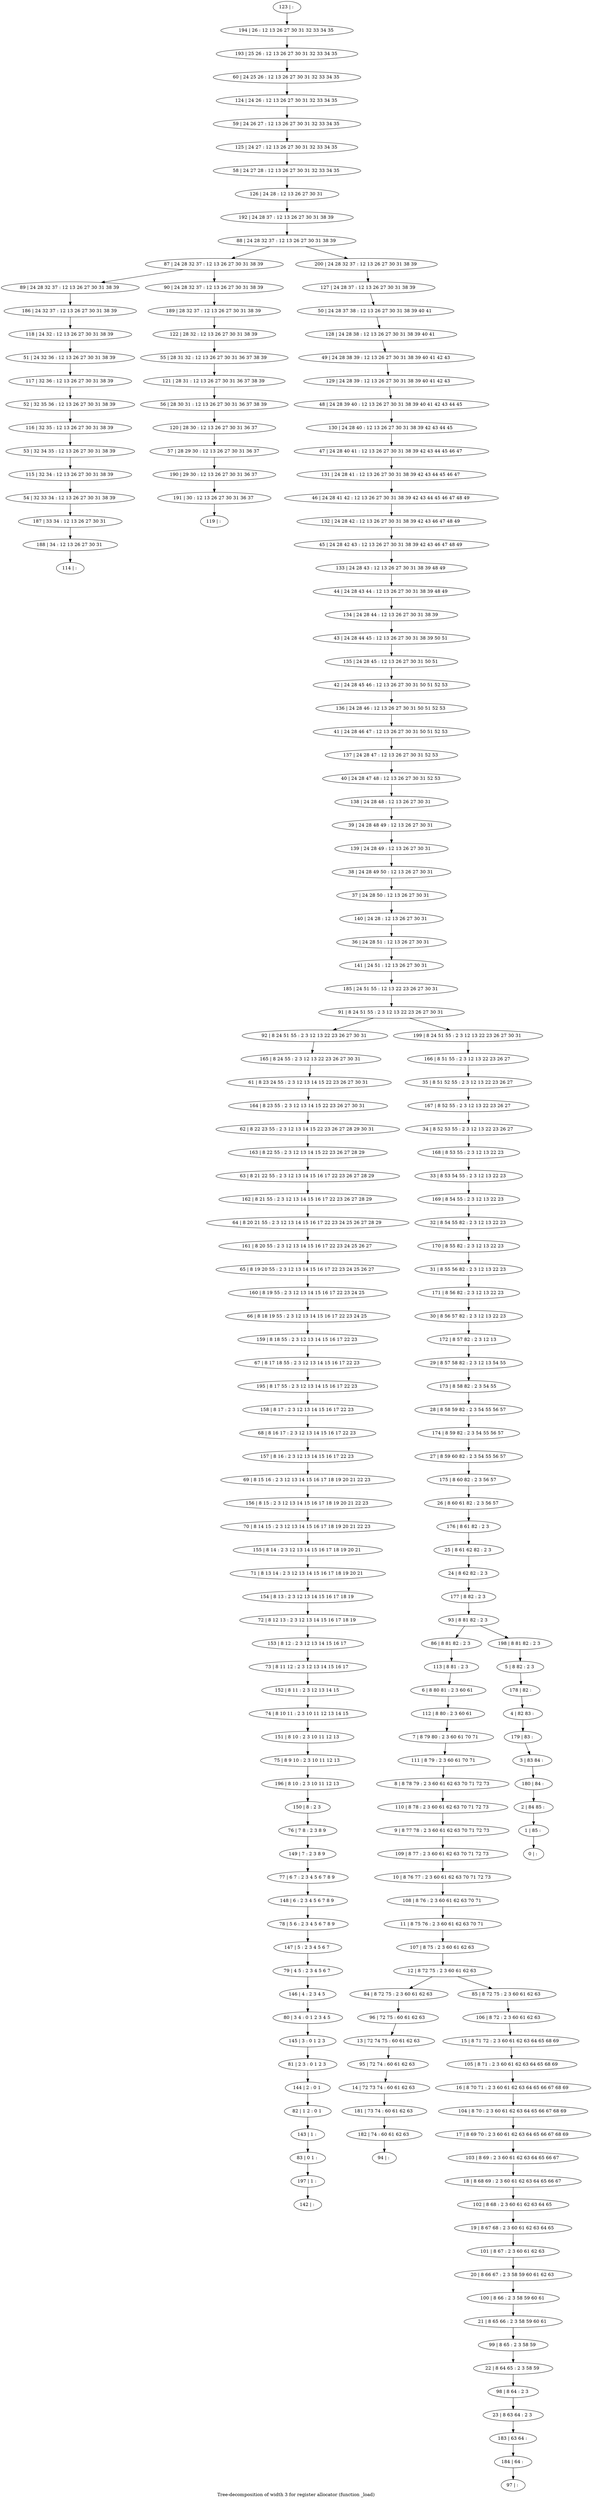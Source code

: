 digraph G {
graph [label="Tree-decomposition of width 3 for register allocator (function _load)"]
0[label="0 | : "];
1[label="1 | 85 : "];
2[label="2 | 84 85 : "];
3[label="3 | 83 84 : "];
4[label="4 | 82 83 : "];
5[label="5 | 8 82 : 2 3 "];
6[label="6 | 8 80 81 : 2 3 60 61 "];
7[label="7 | 8 79 80 : 2 3 60 61 70 71 "];
8[label="8 | 8 78 79 : 2 3 60 61 62 63 70 71 72 73 "];
9[label="9 | 8 77 78 : 2 3 60 61 62 63 70 71 72 73 "];
10[label="10 | 8 76 77 : 2 3 60 61 62 63 70 71 72 73 "];
11[label="11 | 8 75 76 : 2 3 60 61 62 63 70 71 "];
12[label="12 | 8 72 75 : 2 3 60 61 62 63 "];
13[label="13 | 72 74 75 : 60 61 62 63 "];
14[label="14 | 72 73 74 : 60 61 62 63 "];
15[label="15 | 8 71 72 : 2 3 60 61 62 63 64 65 68 69 "];
16[label="16 | 8 70 71 : 2 3 60 61 62 63 64 65 66 67 68 69 "];
17[label="17 | 8 69 70 : 2 3 60 61 62 63 64 65 66 67 68 69 "];
18[label="18 | 8 68 69 : 2 3 60 61 62 63 64 65 66 67 "];
19[label="19 | 8 67 68 : 2 3 60 61 62 63 64 65 "];
20[label="20 | 8 66 67 : 2 3 58 59 60 61 62 63 "];
21[label="21 | 8 65 66 : 2 3 58 59 60 61 "];
22[label="22 | 8 64 65 : 2 3 58 59 "];
23[label="23 | 8 63 64 : 2 3 "];
24[label="24 | 8 62 82 : 2 3 "];
25[label="25 | 8 61 62 82 : 2 3 "];
26[label="26 | 8 60 61 82 : 2 3 56 57 "];
27[label="27 | 8 59 60 82 : 2 3 54 55 56 57 "];
28[label="28 | 8 58 59 82 : 2 3 54 55 56 57 "];
29[label="29 | 8 57 58 82 : 2 3 12 13 54 55 "];
30[label="30 | 8 56 57 82 : 2 3 12 13 22 23 "];
31[label="31 | 8 55 56 82 : 2 3 12 13 22 23 "];
32[label="32 | 8 54 55 82 : 2 3 12 13 22 23 "];
33[label="33 | 8 53 54 55 : 2 3 12 13 22 23 "];
34[label="34 | 8 52 53 55 : 2 3 12 13 22 23 26 27 "];
35[label="35 | 8 51 52 55 : 2 3 12 13 22 23 26 27 "];
36[label="36 | 24 28 51 : 12 13 26 27 30 31 "];
37[label="37 | 24 28 50 : 12 13 26 27 30 31 "];
38[label="38 | 24 28 49 50 : 12 13 26 27 30 31 "];
39[label="39 | 24 28 48 49 : 12 13 26 27 30 31 "];
40[label="40 | 24 28 47 48 : 12 13 26 27 30 31 52 53 "];
41[label="41 | 24 28 46 47 : 12 13 26 27 30 31 50 51 52 53 "];
42[label="42 | 24 28 45 46 : 12 13 26 27 30 31 50 51 52 53 "];
43[label="43 | 24 28 44 45 : 12 13 26 27 30 31 38 39 50 51 "];
44[label="44 | 24 28 43 44 : 12 13 26 27 30 31 38 39 48 49 "];
45[label="45 | 24 28 42 43 : 12 13 26 27 30 31 38 39 42 43 46 47 48 49 "];
46[label="46 | 24 28 41 42 : 12 13 26 27 30 31 38 39 42 43 44 45 46 47 48 49 "];
47[label="47 | 24 28 40 41 : 12 13 26 27 30 31 38 39 42 43 44 45 46 47 "];
48[label="48 | 24 28 39 40 : 12 13 26 27 30 31 38 39 40 41 42 43 44 45 "];
49[label="49 | 24 28 38 39 : 12 13 26 27 30 31 38 39 40 41 42 43 "];
50[label="50 | 24 28 37 38 : 12 13 26 27 30 31 38 39 40 41 "];
51[label="51 | 24 32 36 : 12 13 26 27 30 31 38 39 "];
52[label="52 | 32 35 36 : 12 13 26 27 30 31 38 39 "];
53[label="53 | 32 34 35 : 12 13 26 27 30 31 38 39 "];
54[label="54 | 32 33 34 : 12 13 26 27 30 31 38 39 "];
55[label="55 | 28 31 32 : 12 13 26 27 30 31 36 37 38 39 "];
56[label="56 | 28 30 31 : 12 13 26 27 30 31 36 37 38 39 "];
57[label="57 | 28 29 30 : 12 13 26 27 30 31 36 37 "];
58[label="58 | 24 27 28 : 12 13 26 27 30 31 32 33 34 35 "];
59[label="59 | 24 26 27 : 12 13 26 27 30 31 32 33 34 35 "];
60[label="60 | 24 25 26 : 12 13 26 27 30 31 32 33 34 35 "];
61[label="61 | 8 23 24 55 : 2 3 12 13 14 15 22 23 26 27 30 31 "];
62[label="62 | 8 22 23 55 : 2 3 12 13 14 15 22 23 26 27 28 29 30 31 "];
63[label="63 | 8 21 22 55 : 2 3 12 13 14 15 16 17 22 23 26 27 28 29 "];
64[label="64 | 8 20 21 55 : 2 3 12 13 14 15 16 17 22 23 24 25 26 27 28 29 "];
65[label="65 | 8 19 20 55 : 2 3 12 13 14 15 16 17 22 23 24 25 26 27 "];
66[label="66 | 8 18 19 55 : 2 3 12 13 14 15 16 17 22 23 24 25 "];
67[label="67 | 8 17 18 55 : 2 3 12 13 14 15 16 17 22 23 "];
68[label="68 | 8 16 17 : 2 3 12 13 14 15 16 17 22 23 "];
69[label="69 | 8 15 16 : 2 3 12 13 14 15 16 17 18 19 20 21 22 23 "];
70[label="70 | 8 14 15 : 2 3 12 13 14 15 16 17 18 19 20 21 22 23 "];
71[label="71 | 8 13 14 : 2 3 12 13 14 15 16 17 18 19 20 21 "];
72[label="72 | 8 12 13 : 2 3 12 13 14 15 16 17 18 19 "];
73[label="73 | 8 11 12 : 2 3 12 13 14 15 16 17 "];
74[label="74 | 8 10 11 : 2 3 10 11 12 13 14 15 "];
75[label="75 | 8 9 10 : 2 3 10 11 12 13 "];
76[label="76 | 7 8 : 2 3 8 9 "];
77[label="77 | 6 7 : 2 3 4 5 6 7 8 9 "];
78[label="78 | 5 6 : 2 3 4 5 6 7 8 9 "];
79[label="79 | 4 5 : 2 3 4 5 6 7 "];
80[label="80 | 3 4 : 0 1 2 3 4 5 "];
81[label="81 | 2 3 : 0 1 2 3 "];
82[label="82 | 1 2 : 0 1 "];
83[label="83 | 0 1 : "];
84[label="84 | 8 72 75 : 2 3 60 61 62 63 "];
85[label="85 | 8 72 75 : 2 3 60 61 62 63 "];
86[label="86 | 8 81 82 : 2 3 "];
87[label="87 | 24 28 32 37 : 12 13 26 27 30 31 38 39 "];
88[label="88 | 24 28 32 37 : 12 13 26 27 30 31 38 39 "];
89[label="89 | 24 28 32 37 : 12 13 26 27 30 31 38 39 "];
90[label="90 | 24 28 32 37 : 12 13 26 27 30 31 38 39 "];
91[label="91 | 8 24 51 55 : 2 3 12 13 22 23 26 27 30 31 "];
92[label="92 | 8 24 51 55 : 2 3 12 13 22 23 26 27 30 31 "];
93[label="93 | 8 81 82 : 2 3 "];
94[label="94 | : "];
95[label="95 | 72 74 : 60 61 62 63 "];
96[label="96 | 72 75 : 60 61 62 63 "];
97[label="97 | : "];
98[label="98 | 8 64 : 2 3 "];
99[label="99 | 8 65 : 2 3 58 59 "];
100[label="100 | 8 66 : 2 3 58 59 60 61 "];
101[label="101 | 8 67 : 2 3 60 61 62 63 "];
102[label="102 | 8 68 : 2 3 60 61 62 63 64 65 "];
103[label="103 | 8 69 : 2 3 60 61 62 63 64 65 66 67 "];
104[label="104 | 8 70 : 2 3 60 61 62 63 64 65 66 67 68 69 "];
105[label="105 | 8 71 : 2 3 60 61 62 63 64 65 68 69 "];
106[label="106 | 8 72 : 2 3 60 61 62 63 "];
107[label="107 | 8 75 : 2 3 60 61 62 63 "];
108[label="108 | 8 76 : 2 3 60 61 62 63 70 71 "];
109[label="109 | 8 77 : 2 3 60 61 62 63 70 71 72 73 "];
110[label="110 | 8 78 : 2 3 60 61 62 63 70 71 72 73 "];
111[label="111 | 8 79 : 2 3 60 61 70 71 "];
112[label="112 | 8 80 : 2 3 60 61 "];
113[label="113 | 8 81 : 2 3 "];
114[label="114 | : "];
115[label="115 | 32 34 : 12 13 26 27 30 31 38 39 "];
116[label="116 | 32 35 : 12 13 26 27 30 31 38 39 "];
117[label="117 | 32 36 : 12 13 26 27 30 31 38 39 "];
118[label="118 | 24 32 : 12 13 26 27 30 31 38 39 "];
119[label="119 | : "];
120[label="120 | 28 30 : 12 13 26 27 30 31 36 37 "];
121[label="121 | 28 31 : 12 13 26 27 30 31 36 37 38 39 "];
122[label="122 | 28 32 : 12 13 26 27 30 31 38 39 "];
123[label="123 | : "];
124[label="124 | 24 26 : 12 13 26 27 30 31 32 33 34 35 "];
125[label="125 | 24 27 : 12 13 26 27 30 31 32 33 34 35 "];
126[label="126 | 24 28 : 12 13 26 27 30 31 "];
127[label="127 | 24 28 37 : 12 13 26 27 30 31 38 39 "];
128[label="128 | 24 28 38 : 12 13 26 27 30 31 38 39 40 41 "];
129[label="129 | 24 28 39 : 12 13 26 27 30 31 38 39 40 41 42 43 "];
130[label="130 | 24 28 40 : 12 13 26 27 30 31 38 39 42 43 44 45 "];
131[label="131 | 24 28 41 : 12 13 26 27 30 31 38 39 42 43 44 45 46 47 "];
132[label="132 | 24 28 42 : 12 13 26 27 30 31 38 39 42 43 46 47 48 49 "];
133[label="133 | 24 28 43 : 12 13 26 27 30 31 38 39 48 49 "];
134[label="134 | 24 28 44 : 12 13 26 27 30 31 38 39 "];
135[label="135 | 24 28 45 : 12 13 26 27 30 31 50 51 "];
136[label="136 | 24 28 46 : 12 13 26 27 30 31 50 51 52 53 "];
137[label="137 | 24 28 47 : 12 13 26 27 30 31 52 53 "];
138[label="138 | 24 28 48 : 12 13 26 27 30 31 "];
139[label="139 | 24 28 49 : 12 13 26 27 30 31 "];
140[label="140 | 24 28 : 12 13 26 27 30 31 "];
141[label="141 | 24 51 : 12 13 26 27 30 31 "];
142[label="142 | : "];
143[label="143 | 1 : "];
144[label="144 | 2 : 0 1 "];
145[label="145 | 3 : 0 1 2 3 "];
146[label="146 | 4 : 2 3 4 5 "];
147[label="147 | 5 : 2 3 4 5 6 7 "];
148[label="148 | 6 : 2 3 4 5 6 7 8 9 "];
149[label="149 | 7 : 2 3 8 9 "];
150[label="150 | 8 : 2 3 "];
151[label="151 | 8 10 : 2 3 10 11 12 13 "];
152[label="152 | 8 11 : 2 3 12 13 14 15 "];
153[label="153 | 8 12 : 2 3 12 13 14 15 16 17 "];
154[label="154 | 8 13 : 2 3 12 13 14 15 16 17 18 19 "];
155[label="155 | 8 14 : 2 3 12 13 14 15 16 17 18 19 20 21 "];
156[label="156 | 8 15 : 2 3 12 13 14 15 16 17 18 19 20 21 22 23 "];
157[label="157 | 8 16 : 2 3 12 13 14 15 16 17 22 23 "];
158[label="158 | 8 17 : 2 3 12 13 14 15 16 17 22 23 "];
159[label="159 | 8 18 55 : 2 3 12 13 14 15 16 17 22 23 "];
160[label="160 | 8 19 55 : 2 3 12 13 14 15 16 17 22 23 24 25 "];
161[label="161 | 8 20 55 : 2 3 12 13 14 15 16 17 22 23 24 25 26 27 "];
162[label="162 | 8 21 55 : 2 3 12 13 14 15 16 17 22 23 26 27 28 29 "];
163[label="163 | 8 22 55 : 2 3 12 13 14 15 22 23 26 27 28 29 "];
164[label="164 | 8 23 55 : 2 3 12 13 14 15 22 23 26 27 30 31 "];
165[label="165 | 8 24 55 : 2 3 12 13 22 23 26 27 30 31 "];
166[label="166 | 8 51 55 : 2 3 12 13 22 23 26 27 "];
167[label="167 | 8 52 55 : 2 3 12 13 22 23 26 27 "];
168[label="168 | 8 53 55 : 2 3 12 13 22 23 "];
169[label="169 | 8 54 55 : 2 3 12 13 22 23 "];
170[label="170 | 8 55 82 : 2 3 12 13 22 23 "];
171[label="171 | 8 56 82 : 2 3 12 13 22 23 "];
172[label="172 | 8 57 82 : 2 3 12 13 "];
173[label="173 | 8 58 82 : 2 3 54 55 "];
174[label="174 | 8 59 82 : 2 3 54 55 56 57 "];
175[label="175 | 8 60 82 : 2 3 56 57 "];
176[label="176 | 8 61 82 : 2 3 "];
177[label="177 | 8 82 : 2 3 "];
178[label="178 | 82 : "];
179[label="179 | 83 : "];
180[label="180 | 84 : "];
181[label="181 | 73 74 : 60 61 62 63 "];
182[label="182 | 74 : 60 61 62 63 "];
183[label="183 | 63 64 : "];
184[label="184 | 64 : "];
185[label="185 | 24 51 55 : 12 13 22 23 26 27 30 31 "];
186[label="186 | 24 32 37 : 12 13 26 27 30 31 38 39 "];
187[label="187 | 33 34 : 12 13 26 27 30 31 "];
188[label="188 | 34 : 12 13 26 27 30 31 "];
189[label="189 | 28 32 37 : 12 13 26 27 30 31 38 39 "];
190[label="190 | 29 30 : 12 13 26 27 30 31 36 37 "];
191[label="191 | 30 : 12 13 26 27 30 31 36 37 "];
192[label="192 | 24 28 37 : 12 13 26 27 30 31 38 39 "];
193[label="193 | 25 26 : 12 13 26 27 30 31 32 33 34 35 "];
194[label="194 | 26 : 12 13 26 27 30 31 32 33 34 35 "];
195[label="195 | 8 17 55 : 2 3 12 13 14 15 16 17 22 23 "];
196[label="196 | 8 10 : 2 3 10 11 12 13 "];
197[label="197 | 1 : "];
198[label="198 | 8 81 82 : 2 3 "];
199[label="199 | 8 24 51 55 : 2 3 12 13 22 23 26 27 30 31 "];
200[label="200 | 24 28 32 37 : 12 13 26 27 30 31 38 39 "];
12->84 ;
12->85 ;
87->89 ;
87->90 ;
95->14 ;
13->95 ;
96->13 ;
84->96 ;
98->23 ;
22->98 ;
99->22 ;
21->99 ;
100->21 ;
20->100 ;
101->20 ;
19->101 ;
102->19 ;
18->102 ;
103->18 ;
17->103 ;
104->17 ;
16->104 ;
105->16 ;
15->105 ;
106->15 ;
85->106 ;
107->12 ;
11->107 ;
108->11 ;
10->108 ;
109->10 ;
9->109 ;
110->9 ;
8->110 ;
111->8 ;
7->111 ;
112->7 ;
6->112 ;
113->6 ;
86->113 ;
115->54 ;
53->115 ;
116->53 ;
52->116 ;
117->52 ;
51->117 ;
118->51 ;
120->57 ;
56->120 ;
121->56 ;
55->121 ;
122->55 ;
143->83 ;
82->143 ;
144->82 ;
81->144 ;
145->81 ;
80->145 ;
146->80 ;
79->146 ;
147->79 ;
78->147 ;
148->78 ;
77->148 ;
149->77 ;
76->149 ;
150->76 ;
151->75 ;
74->151 ;
152->74 ;
73->152 ;
153->73 ;
72->153 ;
154->72 ;
71->154 ;
155->71 ;
70->155 ;
156->70 ;
69->156 ;
157->69 ;
68->157 ;
158->68 ;
159->67 ;
66->159 ;
160->66 ;
65->160 ;
161->65 ;
64->161 ;
162->64 ;
63->162 ;
163->63 ;
62->163 ;
164->62 ;
61->164 ;
165->61 ;
92->165 ;
14->181 ;
182->94 ;
181->182 ;
23->183 ;
184->97 ;
183->184 ;
186->118 ;
89->186 ;
54->187 ;
188->114 ;
187->188 ;
189->122 ;
90->189 ;
57->190 ;
191->119 ;
190->191 ;
195->158 ;
67->195 ;
196->150 ;
75->196 ;
197->142 ;
83->197 ;
123->194 ;
194->193 ;
193->60 ;
60->124 ;
124->59 ;
59->125 ;
125->58 ;
58->126 ;
126->192 ;
192->88 ;
127->50 ;
50->128 ;
128->49 ;
49->129 ;
129->48 ;
48->130 ;
130->47 ;
47->131 ;
131->46 ;
46->132 ;
132->45 ;
45->133 ;
133->44 ;
44->134 ;
134->43 ;
43->135 ;
135->42 ;
42->136 ;
136->41 ;
41->137 ;
137->40 ;
40->138 ;
138->39 ;
39->139 ;
139->38 ;
38->37 ;
37->140 ;
140->36 ;
36->141 ;
141->185 ;
185->91 ;
166->35 ;
35->167 ;
167->34 ;
34->168 ;
168->33 ;
33->169 ;
169->32 ;
32->170 ;
170->31 ;
31->171 ;
171->30 ;
30->172 ;
172->29 ;
29->173 ;
173->28 ;
28->174 ;
174->27 ;
27->175 ;
175->26 ;
26->176 ;
176->25 ;
25->24 ;
24->177 ;
177->93 ;
5->178 ;
178->4 ;
4->179 ;
179->3 ;
3->180 ;
180->2 ;
2->1 ;
1->0 ;
198->5 ;
199->166 ;
200->127 ;
93->86 ;
93->198 ;
91->92 ;
91->199 ;
88->87 ;
88->200 ;
}

